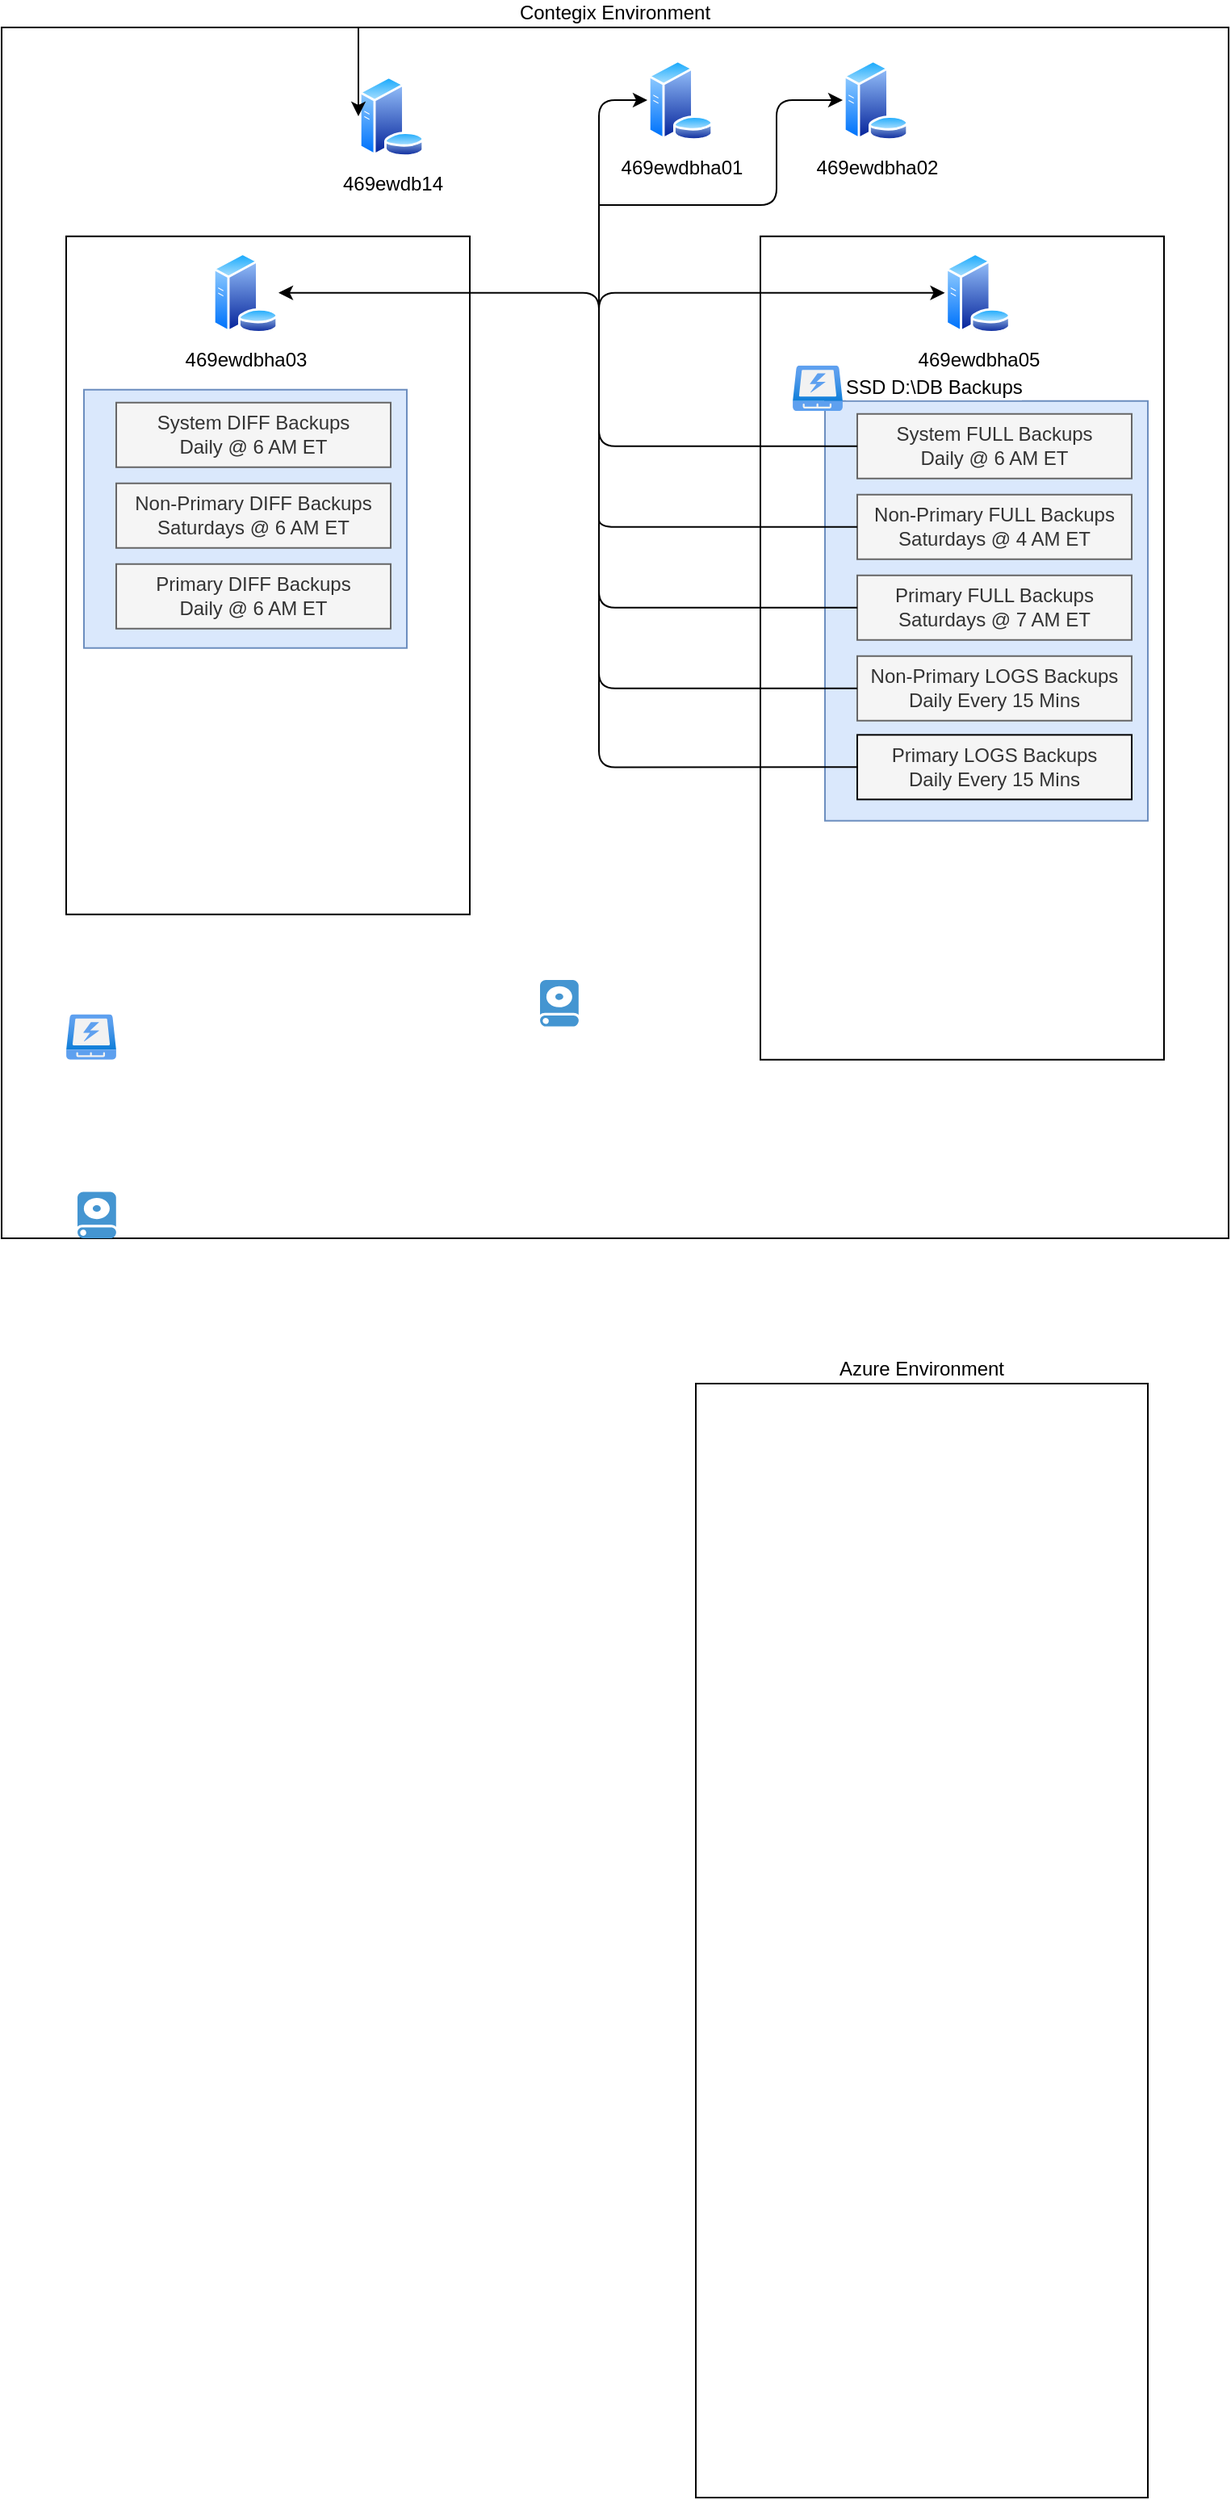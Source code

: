<mxfile version="15.3.5" type="device"><diagram id="3Pts5m8EeEiBofTRqzMB" name="Page-1"><mxGraphModel dx="768" dy="491" grid="1" gridSize="10" guides="1" tooltips="1" connect="1" arrows="1" fold="1" page="1" pageScale="1" pageWidth="827" pageHeight="1169" math="0" shadow="0"><root><mxCell id="0"/><mxCell id="1" parent="0"/><mxCell id="4B5TcjqXU2w3YP-VSMoc-6" value="Azure Environment" style="rounded=0;whiteSpace=wrap;html=1;labelPosition=center;verticalLabelPosition=top;align=center;verticalAlign=bottom;" parent="1" vertex="1"><mxGeometry x="470" y="940" width="280" height="690" as="geometry"/></mxCell><mxCell id="4B5TcjqXU2w3YP-VSMoc-7" value="Contegix Environment" style="rounded=0;whiteSpace=wrap;html=1;labelPosition=center;verticalLabelPosition=top;align=center;verticalAlign=bottom;" parent="1" vertex="1"><mxGeometry x="40" y="100" width="760" height="750" as="geometry"/></mxCell><mxCell id="4B5TcjqXU2w3YP-VSMoc-10" value="469ewdb14" style="aspect=fixed;perimeter=ellipsePerimeter;html=1;align=center;shadow=0;dashed=0;spacingTop=3;image;image=img/lib/active_directory/database_server.svg;" parent="1" vertex="1"><mxGeometry x="261" y="130" width="41" height="50" as="geometry"/></mxCell><mxCell id="4B5TcjqXU2w3YP-VSMoc-11" value="469ewdbha02" style="aspect=fixed;perimeter=ellipsePerimeter;html=1;align=center;shadow=0;dashed=0;spacingTop=3;image;image=img/lib/active_directory/database_server.svg;" parent="1" vertex="1"><mxGeometry x="561" y="120" width="41" height="50" as="geometry"/></mxCell><mxCell id="4B5TcjqXU2w3YP-VSMoc-12" value="469ewdbha01" style="aspect=fixed;perimeter=ellipsePerimeter;html=1;align=center;shadow=0;dashed=0;spacingTop=3;image;image=img/lib/active_directory/database_server.svg;" parent="1" vertex="1"><mxGeometry x="440" y="120" width="41" height="50" as="geometry"/></mxCell><mxCell id="4B5TcjqXU2w3YP-VSMoc-14" value="" style="rounded=0;whiteSpace=wrap;html=1;" parent="1" vertex="1"><mxGeometry x="510" y="229.38" width="250" height="510" as="geometry"/></mxCell><mxCell id="4B5TcjqXU2w3YP-VSMoc-15" value="" style="rounded=0;whiteSpace=wrap;html=1;" parent="1" vertex="1"><mxGeometry x="80" y="229.38" width="250" height="420" as="geometry"/></mxCell><mxCell id="4B5TcjqXU2w3YP-VSMoc-9" value="469ewdbha05" style="aspect=fixed;perimeter=ellipsePerimeter;html=1;align=center;shadow=0;dashed=0;spacingTop=3;image;image=img/lib/active_directory/database_server.svg;labelBackgroundColor=none;labelBorderColor=none;" parent="1" vertex="1"><mxGeometry x="624.25" y="239.38" width="41" height="50" as="geometry"/></mxCell><mxCell id="4B5TcjqXU2w3YP-VSMoc-8" value="469ewdbha03" style="aspect=fixed;perimeter=ellipsePerimeter;html=1;align=center;shadow=0;dashed=0;spacingTop=3;image;image=img/lib/active_directory/database_server.svg;" parent="1" vertex="1"><mxGeometry x="170.5" y="239.38" width="41" height="50" as="geometry"/></mxCell><mxCell id="4B5TcjqXU2w3YP-VSMoc-19" value="" style="shadow=0;dashed=0;html=1;strokeColor=none;fillColor=#4495D1;labelPosition=center;verticalLabelPosition=bottom;verticalAlign=top;align=center;outlineConnect=0;shape=mxgraph.veeam.2d.hard_drive;" parent="1" vertex="1"><mxGeometry x="373.5" y="690" width="24" height="28.8" as="geometry"/></mxCell><mxCell id="4B5TcjqXU2w3YP-VSMoc-20" value="" style="aspect=fixed;html=1;points=[];align=center;image;fontSize=12;image=img/lib/azure2/general/SSD.svg;" parent="1" vertex="1"><mxGeometry x="80" y="711.2" width="31" height="28.18" as="geometry"/></mxCell><mxCell id="4B5TcjqXU2w3YP-VSMoc-21" value="" style="shadow=0;dashed=0;html=1;strokeColor=none;fillColor=#4495D1;labelPosition=center;verticalLabelPosition=bottom;verticalAlign=top;align=center;outlineConnect=0;shape=mxgraph.veeam.2d.hard_drive;" parent="1" vertex="1"><mxGeometry x="87" y="821.2" width="24" height="28.8" as="geometry"/></mxCell><mxCell id="4B5TcjqXU2w3YP-VSMoc-40" value="" style="rounded=0;whiteSpace=wrap;html=1;labelBackgroundColor=none;strokeColor=#6c8ebf;fillColor=#dae8fc;" parent="1" vertex="1"><mxGeometry x="550" y="331.38" width="200" height="260" as="geometry"/></mxCell><mxCell id="4B5TcjqXU2w3YP-VSMoc-23" value="System FULL Backups&lt;br&gt;Daily @ 6 AM ET" style="text;html=1;strokeColor=#666666;fillColor=#f5f5f5;align=center;verticalAlign=middle;whiteSpace=wrap;rounded=0;labelBackgroundColor=none;spacing=2;fontColor=#333333;labelBorderColor=none;" parent="1" vertex="1"><mxGeometry x="570" y="339.38" width="170" height="40" as="geometry"/></mxCell><mxCell id="4B5TcjqXU2w3YP-VSMoc-24" value="Non-Primary FULL Backups&lt;br&gt;Saturdays @ 4 AM ET" style="text;html=1;strokeColor=#666666;fillColor=#f5f5f5;align=center;verticalAlign=middle;whiteSpace=wrap;rounded=0;labelBackgroundColor=none;spacing=2;labelBorderColor=none;fontColor=#333333;" parent="1" vertex="1"><mxGeometry x="570" y="389.38" width="170" height="40" as="geometry"/></mxCell><mxCell id="4B5TcjqXU2w3YP-VSMoc-26" value="Primary FULL Backups&lt;br&gt;Saturdays @ 7 AM ET" style="text;html=1;strokeColor=#666666;fillColor=#f5f5f5;align=center;verticalAlign=middle;whiteSpace=wrap;rounded=0;labelBackgroundColor=none;spacing=2;labelBorderColor=none;fontColor=#333333;" parent="1" vertex="1"><mxGeometry x="570" y="439.38" width="170" height="40" as="geometry"/></mxCell><mxCell id="4B5TcjqXU2w3YP-VSMoc-25" value="Non-Primary LOGS Backups&lt;br&gt;Daily Every 15 Mins" style="text;html=1;strokeColor=#666666;fillColor=#f5f5f5;align=center;verticalAlign=middle;whiteSpace=wrap;rounded=0;labelBackgroundColor=none;spacing=2;labelBorderColor=none;fontColor=#333333;" parent="1" vertex="1"><mxGeometry x="570" y="489.38" width="170" height="40" as="geometry"/></mxCell><mxCell id="4B5TcjqXU2w3YP-VSMoc-27" value="Primary LOGS Backups&lt;br&gt;Daily Every 15 Mins" style="text;html=1;strokeColor=default;fillColor=#f5f5f5;align=center;verticalAlign=middle;whiteSpace=wrap;rounded=0;labelBackgroundColor=none;spacing=2;padding-6;labelBorderColor=none;fontColor=#333333;" parent="1" vertex="1"><mxGeometry x="570" y="538.18" width="170" height="40" as="geometry"/></mxCell><mxCell id="4B5TcjqXU2w3YP-VSMoc-29" value="" style="edgeStyle=elbowEdgeStyle;elbow=horizontal;endArrow=classic;html=1;entryX=0;entryY=0.5;entryDx=0;entryDy=0;" parent="1" source="4B5TcjqXU2w3YP-VSMoc-7" target="4B5TcjqXU2w3YP-VSMoc-10" edge="1"><mxGeometry width="50" height="50" relative="1" as="geometry"><mxPoint x="270" y="300" as="sourcePoint"/><mxPoint x="100" y="220" as="targetPoint"/><Array as="points"><mxPoint x="150" y="260"/></Array></mxGeometry></mxCell><mxCell id="4B5TcjqXU2w3YP-VSMoc-30" value="" style="edgeStyle=elbowEdgeStyle;elbow=horizontal;endArrow=classic;html=1;entryX=0;entryY=0.5;entryDx=0;entryDy=0;exitX=0;exitY=0.5;exitDx=0;exitDy=0;" parent="1" source="4B5TcjqXU2w3YP-VSMoc-23" target="4B5TcjqXU2w3YP-VSMoc-12" edge="1"><mxGeometry width="50" height="50" relative="1" as="geometry"><mxPoint x="250" y="330" as="sourcePoint"/><mxPoint x="300" y="280" as="targetPoint"/><Array as="points"><mxPoint x="410" y="250"/><mxPoint x="270" y="280"/></Array></mxGeometry></mxCell><mxCell id="4B5TcjqXU2w3YP-VSMoc-32" value="" style="edgeStyle=segmentEdgeStyle;endArrow=none;html=1;exitX=0;exitY=0.5;exitDx=0;exitDy=0;endFill=0;" parent="1" source="4B5TcjqXU2w3YP-VSMoc-24" edge="1"><mxGeometry width="50" height="50" relative="1" as="geometry"><mxPoint x="390" y="500" as="sourcePoint"/><mxPoint x="410" y="400" as="targetPoint"/><Array as="points"><mxPoint x="410" y="409"/><mxPoint x="410" y="400"/></Array></mxGeometry></mxCell><mxCell id="4B5TcjqXU2w3YP-VSMoc-33" value="" style="edgeStyle=segmentEdgeStyle;endArrow=classic;html=1;entryX=0;entryY=0.5;entryDx=0;entryDy=0;" parent="1" target="4B5TcjqXU2w3YP-VSMoc-9" edge="1"><mxGeometry width="50" height="50" relative="1" as="geometry"><mxPoint x="410" y="310" as="sourcePoint"/><mxPoint x="440" y="450" as="targetPoint"/><Array as="points"><mxPoint x="410" y="264"/></Array></mxGeometry></mxCell><mxCell id="4B5TcjqXU2w3YP-VSMoc-34" value="" style="edgeStyle=elbowEdgeStyle;elbow=horizontal;endArrow=classic;html=1;entryX=0;entryY=0.5;entryDx=0;entryDy=0;" parent="1" target="4B5TcjqXU2w3YP-VSMoc-11" edge="1"><mxGeometry width="50" height="50" relative="1" as="geometry"><mxPoint x="410" y="210" as="sourcePoint"/><mxPoint x="340" y="280" as="targetPoint"/><Array as="points"><mxPoint x="520" y="190"/><mxPoint x="380" y="270"/></Array></mxGeometry></mxCell><mxCell id="4B5TcjqXU2w3YP-VSMoc-36" value="" style="edgeStyle=segmentEdgeStyle;endArrow=none;html=1;exitX=0;exitY=0.5;exitDx=0;exitDy=0;endFill=0;" parent="1" source="4B5TcjqXU2w3YP-VSMoc-26" edge="1"><mxGeometry width="50" height="50" relative="1" as="geometry"><mxPoint x="260" y="570" as="sourcePoint"/><mxPoint x="410" y="330" as="targetPoint"/></mxGeometry></mxCell><mxCell id="4B5TcjqXU2w3YP-VSMoc-37" value="" style="edgeStyle=segmentEdgeStyle;endArrow=none;html=1;exitX=0;exitY=0.5;exitDx=0;exitDy=0;endFill=0;" parent="1" source="4B5TcjqXU2w3YP-VSMoc-25" edge="1"><mxGeometry width="50" height="50" relative="1" as="geometry"><mxPoint x="270" y="680" as="sourcePoint"/><mxPoint x="410" y="490" as="targetPoint"/></mxGeometry></mxCell><mxCell id="4B5TcjqXU2w3YP-VSMoc-38" value="" style="edgeStyle=segmentEdgeStyle;endArrow=none;html=1;exitX=0;exitY=0.5;exitDx=0;exitDy=0;endFill=0;" parent="1" source="4B5TcjqXU2w3YP-VSMoc-27" edge="1"><mxGeometry width="50" height="50" relative="1" as="geometry"><mxPoint x="260" y="780" as="sourcePoint"/><mxPoint x="410" y="440" as="targetPoint"/></mxGeometry></mxCell><mxCell id="4B5TcjqXU2w3YP-VSMoc-18" value="SSD D:\DB Backups" style="aspect=fixed;html=1;points=[];align=left;image;fontSize=12;image=img/lib/azure2/general/SSD.svg;labelPosition=right;verticalLabelPosition=middle;verticalAlign=middle;" parent="1" vertex="1"><mxGeometry x="530" y="309.38" width="31" height="28.18" as="geometry"/></mxCell><mxCell id="4B5TcjqXU2w3YP-VSMoc-41" value="" style="rounded=0;whiteSpace=wrap;html=1;labelBackgroundColor=none;strokeColor=#6c8ebf;fillColor=#dae8fc;" parent="1" vertex="1"><mxGeometry x="91" y="324.38" width="200" height="160" as="geometry"/></mxCell><mxCell id="4B5TcjqXU2w3YP-VSMoc-42" value="System DIFF Backups&lt;br&gt;Daily @ 6 AM ET" style="text;html=1;strokeColor=#666666;fillColor=#f5f5f5;align=center;verticalAlign=middle;whiteSpace=wrap;rounded=0;labelBackgroundColor=none;spacing=2;fontColor=#333333;labelBorderColor=none;" parent="1" vertex="1"><mxGeometry x="111" y="332.38" width="170" height="40" as="geometry"/></mxCell><mxCell id="4B5TcjqXU2w3YP-VSMoc-43" value="Non-Primary DIFF Backups&lt;br&gt;Saturdays @ 6 AM ET" style="text;html=1;strokeColor=#666666;fillColor=#f5f5f5;align=center;verticalAlign=middle;whiteSpace=wrap;rounded=0;labelBackgroundColor=none;spacing=2;labelBorderColor=none;fontColor=#333333;" parent="1" vertex="1"><mxGeometry x="111" y="382.38" width="170" height="40" as="geometry"/></mxCell><mxCell id="4B5TcjqXU2w3YP-VSMoc-44" value="Primary DIFF Backups&lt;br&gt;Daily @ 6 AM ET" style="text;html=1;strokeColor=#666666;fillColor=#f5f5f5;align=center;verticalAlign=middle;whiteSpace=wrap;rounded=0;labelBackgroundColor=none;spacing=2;labelBorderColor=none;fontColor=#333333;" parent="1" vertex="1"><mxGeometry x="111" y="432.38" width="170" height="40" as="geometry"/></mxCell><mxCell id="4B5TcjqXU2w3YP-VSMoc-49" value="" style="edgeStyle=segmentEdgeStyle;endArrow=classic;html=1;entryX=1;entryY=0.5;entryDx=0;entryDy=0;" parent="1" target="4B5TcjqXU2w3YP-VSMoc-8" edge="1"><mxGeometry width="50" height="50" relative="1" as="geometry"><mxPoint x="410" y="310" as="sourcePoint"/><mxPoint x="400" y="320" as="targetPoint"/><Array as="points"><mxPoint x="410" y="370"/><mxPoint x="410" y="264"/></Array></mxGeometry></mxCell></root></mxGraphModel></diagram></mxfile>
